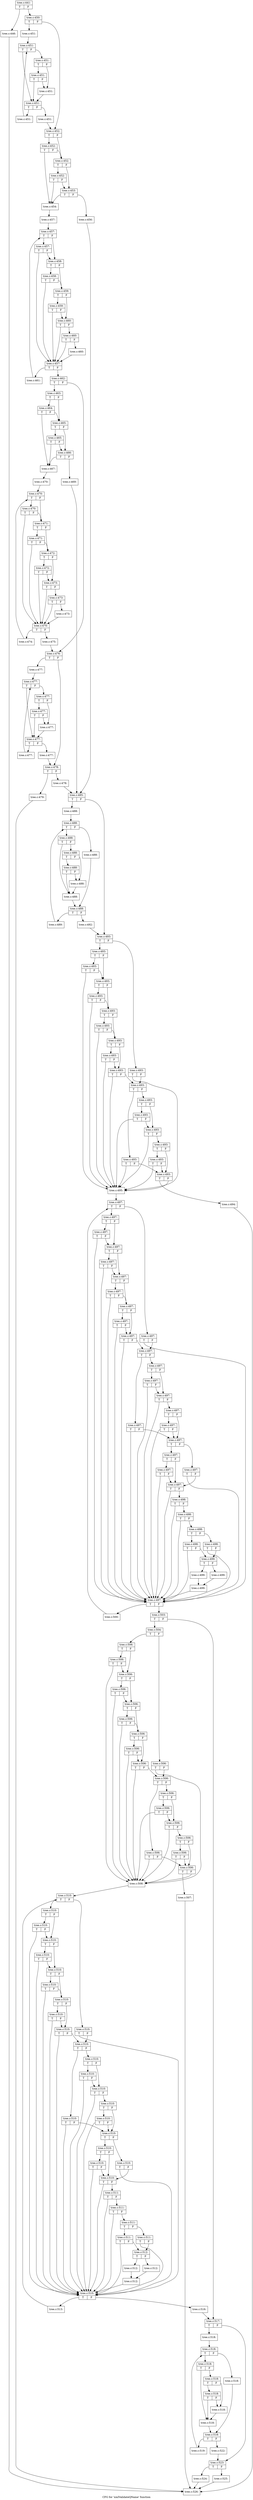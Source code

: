 digraph "CFG for 'xmlValidateQName' function" {
	label="CFG for 'xmlValidateQName' function";

	Node0x41b1930 [shape=record,label="{tree.c:441:|{<s0>T|<s1>F}}"];
	Node0x41b1930:s0 -> Node0x418f8e0;
	Node0x41b1930:s1 -> Node0x418f930;
	Node0x418f8e0 [shape=record,label="{tree.c:446:}"];
	Node0x418f8e0 -> Node0x41b1c60;
	Node0x418f930 [shape=record,label="{tree.c:450:|{<s0>T|<s1>F}}"];
	Node0x418f930:s0 -> Node0x3fb4540;
	Node0x418f930:s1 -> Node0x3fb4590;
	Node0x3fb4540 [shape=record,label="{tree.c:451:}"];
	Node0x3fb4540 -> Node0x3fb47b0;
	Node0x3fb47b0 [shape=record,label="{tree.c:451:|{<s0>T|<s1>F}}"];
	Node0x3fb47b0:s0 -> Node0x3fb4a50;
	Node0x3fb47b0:s1 -> Node0x3fb4af0;
	Node0x3fb4af0 [shape=record,label="{tree.c:451:|{<s0>T|<s1>F}}"];
	Node0x3fb4af0:s0 -> Node0x3fb4d50;
	Node0x3fb4af0:s1 -> Node0x3fb4aa0;
	Node0x3fb4d50 [shape=record,label="{tree.c:451:|{<s0>T|<s1>F}}"];
	Node0x3fb4d50:s0 -> Node0x3fb4a50;
	Node0x3fb4d50:s1 -> Node0x3fb4aa0;
	Node0x3fb4aa0 [shape=record,label="{tree.c:451:}"];
	Node0x3fb4aa0 -> Node0x3fb4a50;
	Node0x3fb4a50 [shape=record,label="{tree.c:451:|{<s0>T|<s1>F}}"];
	Node0x3fb4a50:s0 -> Node0x41eb390;
	Node0x3fb4a50:s1 -> Node0x3fb49d0;
	Node0x41eb390 [shape=record,label="{tree.c:451:}"];
	Node0x41eb390 -> Node0x3fb47b0;
	Node0x3fb49d0 [shape=record,label="{tree.c:451:}"];
	Node0x3fb49d0 -> Node0x3fb4590;
	Node0x3fb4590 [shape=record,label="{tree.c:452:|{<s0>T|<s1>F}}"];
	Node0x3fb4590:s0 -> Node0x41ebbd0;
	Node0x3fb4590:s1 -> Node0x41ebb50;
	Node0x41ebbd0 [shape=record,label="{tree.c:452:|{<s0>T|<s1>F}}"];
	Node0x41ebbd0:s0 -> Node0x41eb9e0;
	Node0x41ebbd0:s1 -> Node0x41ebb50;
	Node0x41ebb50 [shape=record,label="{tree.c:452:|{<s0>T|<s1>F}}"];
	Node0x41ebb50:s0 -> Node0x41ec290;
	Node0x41ebb50:s1 -> Node0x41ebad0;
	Node0x41ec290 [shape=record,label="{tree.c:452:|{<s0>T|<s1>F}}"];
	Node0x41ec290:s0 -> Node0x41eb9e0;
	Node0x41ec290:s1 -> Node0x41ebad0;
	Node0x41ebad0 [shape=record,label="{tree.c:453:|{<s0>T|<s1>F}}"];
	Node0x41ebad0:s0 -> Node0x41eb9e0;
	Node0x41ebad0:s1 -> Node0x41eba80;
	Node0x41eb9e0 [shape=record,label="{tree.c:454:}"];
	Node0x41eb9e0 -> Node0x41eba30;
	Node0x41eba80 [shape=record,label="{tree.c:456:}"];
	Node0x41eba80 -> Node0x41ed5f0;
	Node0x41eba30 [shape=record,label="{tree.c:457:}"];
	Node0x41eba30 -> Node0x41ed730;
	Node0x41ed730 [shape=record,label="{tree.c:457:|{<s0>T|<s1>F}}"];
	Node0x41ed730:s0 -> Node0x41edc70;
	Node0x41ed730:s1 -> Node0x41edbf0;
	Node0x41edc70 [shape=record,label="{tree.c:457:|{<s0>T|<s1>F}}"];
	Node0x41edc70:s0 -> Node0x41ed9d0;
	Node0x41edc70:s1 -> Node0x41edbf0;
	Node0x41edbf0 [shape=record,label="{tree.c:458:|{<s0>T|<s1>F}}"];
	Node0x41edbf0:s0 -> Node0x41ee230;
	Node0x41edbf0:s1 -> Node0x41edb70;
	Node0x41ee230 [shape=record,label="{tree.c:458:|{<s0>T|<s1>F}}"];
	Node0x41ee230:s0 -> Node0x41ed9d0;
	Node0x41ee230:s1 -> Node0x41edb70;
	Node0x41edb70 [shape=record,label="{tree.c:459:|{<s0>T|<s1>F}}"];
	Node0x41edb70:s0 -> Node0x41ee890;
	Node0x41edb70:s1 -> Node0x41edaf0;
	Node0x41ee890 [shape=record,label="{tree.c:459:|{<s0>T|<s1>F}}"];
	Node0x41ee890:s0 -> Node0x41ed9d0;
	Node0x41ee890:s1 -> Node0x41edaf0;
	Node0x41edaf0 [shape=record,label="{tree.c:460:|{<s0>T|<s1>F}}"];
	Node0x41edaf0:s0 -> Node0x41ed9d0;
	Node0x41edaf0:s1 -> Node0x41eda70;
	Node0x41eda70 [shape=record,label="{tree.c:460:|{<s0>T|<s1>F}}"];
	Node0x41eda70:s0 -> Node0x41ed9d0;
	Node0x41eda70:s1 -> Node0x41eda20;
	Node0x41eda20 [shape=record,label="{tree.c:460:}"];
	Node0x41eda20 -> Node0x41ed9d0;
	Node0x41ed9d0 [shape=record,label="{tree.c:457:|{<s0>T|<s1>F}}"];
	Node0x41ed9d0:s0 -> Node0x41ef4d0;
	Node0x41ed9d0:s1 -> Node0x41ed950;
	Node0x41ef4d0 [shape=record,label="{tree.c:461:}"];
	Node0x41ef4d0 -> Node0x41ed730;
	Node0x41ed950 [shape=record,label="{tree.c:462:|{<s0>T|<s1>F}}"];
	Node0x41ed950:s0 -> Node0x41efc80;
	Node0x41ed950:s1 -> Node0x41efcd0;
	Node0x41efc80 [shape=record,label="{tree.c:463:|{<s0>T|<s1>F}}"];
	Node0x41efc80:s0 -> Node0x41f04e0;
	Node0x41efc80:s1 -> Node0x41f0460;
	Node0x41f04e0 [shape=record,label="{tree.c:464:|{<s0>T|<s1>F}}"];
	Node0x41f04e0:s0 -> Node0x41f02f0;
	Node0x41f04e0:s1 -> Node0x41f0460;
	Node0x41f0460 [shape=record,label="{tree.c:465:|{<s0>T|<s1>F}}"];
	Node0x41f0460:s0 -> Node0x41f0ba0;
	Node0x41f0460:s1 -> Node0x41f03e0;
	Node0x41f0ba0 [shape=record,label="{tree.c:465:|{<s0>T|<s1>F}}"];
	Node0x41f0ba0:s0 -> Node0x41f02f0;
	Node0x41f0ba0:s1 -> Node0x41f03e0;
	Node0x41f03e0 [shape=record,label="{tree.c:466:|{<s0>T|<s1>F}}"];
	Node0x41f03e0:s0 -> Node0x41f02f0;
	Node0x41f03e0:s1 -> Node0x41f0390;
	Node0x41f02f0 [shape=record,label="{tree.c:467:}"];
	Node0x41f02f0 -> Node0x41f0340;
	Node0x41f0390 [shape=record,label="{tree.c:469:}"];
	Node0x41f0390 -> Node0x41ed5f0;
	Node0x41f0340 [shape=record,label="{tree.c:470:}"];
	Node0x41f0340 -> Node0x41f17e0;
	Node0x41f17e0 [shape=record,label="{tree.c:470:|{<s0>T|<s1>F}}"];
	Node0x41f17e0:s0 -> Node0x41f1d20;
	Node0x41f17e0:s1 -> Node0x41f1ca0;
	Node0x41f1d20 [shape=record,label="{tree.c:470:|{<s0>T|<s1>F}}"];
	Node0x41f1d20:s0 -> Node0x41f1a80;
	Node0x41f1d20:s1 -> Node0x41f1ca0;
	Node0x41f1ca0 [shape=record,label="{tree.c:471:|{<s0>T|<s1>F}}"];
	Node0x41f1ca0:s0 -> Node0x41f22e0;
	Node0x41f1ca0:s1 -> Node0x41f1c20;
	Node0x41f22e0 [shape=record,label="{tree.c:471:|{<s0>T|<s1>F}}"];
	Node0x41f22e0:s0 -> Node0x41f1a80;
	Node0x41f22e0:s1 -> Node0x41f1c20;
	Node0x41f1c20 [shape=record,label="{tree.c:472:|{<s0>T|<s1>F}}"];
	Node0x41f1c20:s0 -> Node0x41f2940;
	Node0x41f1c20:s1 -> Node0x41f1ba0;
	Node0x41f2940 [shape=record,label="{tree.c:472:|{<s0>T|<s1>F}}"];
	Node0x41f2940:s0 -> Node0x41f1a80;
	Node0x41f2940:s1 -> Node0x41f1ba0;
	Node0x41f1ba0 [shape=record,label="{tree.c:473:|{<s0>T|<s1>F}}"];
	Node0x41f1ba0:s0 -> Node0x41f1a80;
	Node0x41f1ba0:s1 -> Node0x41f1b20;
	Node0x41f1b20 [shape=record,label="{tree.c:473:|{<s0>T|<s1>F}}"];
	Node0x41f1b20:s0 -> Node0x41f1a80;
	Node0x41f1b20:s1 -> Node0x41f1ad0;
	Node0x41f1ad0 [shape=record,label="{tree.c:473:}"];
	Node0x41f1ad0 -> Node0x41f1a80;
	Node0x41f1a80 [shape=record,label="{tree.c:470:|{<s0>T|<s1>F}}"];
	Node0x41f1a80:s0 -> Node0x41f3580;
	Node0x41f1a80:s1 -> Node0x41f1a00;
	Node0x41f3580 [shape=record,label="{tree.c:474:}"];
	Node0x41f3580 -> Node0x41f17e0;
	Node0x41f1a00 [shape=record,label="{tree.c:475:}"];
	Node0x41f1a00 -> Node0x41efcd0;
	Node0x41efcd0 [shape=record,label="{tree.c:476:|{<s0>T|<s1>F}}"];
	Node0x41efcd0:s0 -> Node0x41f3db0;
	Node0x41efcd0:s1 -> Node0x41f3e00;
	Node0x41f3db0 [shape=record,label="{tree.c:477:}"];
	Node0x41f3db0 -> Node0x41f4020;
	Node0x41f4020 [shape=record,label="{tree.c:477:|{<s0>T|<s1>F}}"];
	Node0x41f4020:s0 -> Node0x41f42c0;
	Node0x41f4020:s1 -> Node0x41f4360;
	Node0x41f4360 [shape=record,label="{tree.c:477:|{<s0>T|<s1>F}}"];
	Node0x41f4360:s0 -> Node0x41f45c0;
	Node0x41f4360:s1 -> Node0x41f4310;
	Node0x41f45c0 [shape=record,label="{tree.c:477:|{<s0>T|<s1>F}}"];
	Node0x41f45c0:s0 -> Node0x41f42c0;
	Node0x41f45c0:s1 -> Node0x41f4310;
	Node0x41f4310 [shape=record,label="{tree.c:477:}"];
	Node0x41f4310 -> Node0x41f42c0;
	Node0x41f42c0 [shape=record,label="{tree.c:477:|{<s0>T|<s1>F}}"];
	Node0x41f42c0:s0 -> Node0x41f49f0;
	Node0x41f42c0:s1 -> Node0x41f4240;
	Node0x41f49f0 [shape=record,label="{tree.c:477:}"];
	Node0x41f49f0 -> Node0x41f4020;
	Node0x41f4240 [shape=record,label="{tree.c:477:}"];
	Node0x41f4240 -> Node0x41f3e00;
	Node0x41f3e00 [shape=record,label="{tree.c:478:|{<s0>T|<s1>F}}"];
	Node0x41f3e00:s0 -> Node0x41ae610;
	Node0x41f3e00:s1 -> Node0x41ae660;
	Node0x41ae610 [shape=record,label="{tree.c:479:}"];
	Node0x41ae610 -> Node0x41b1c60;
	Node0x41ae660 [shape=record,label="{tree.c:478:}"];
	Node0x41ae660 -> Node0x41ed5f0;
	Node0x41ed5f0 [shape=record,label="{tree.c:485:|{<s0>T|<s1>F}}"];
	Node0x41ed5f0:s0 -> Node0x41f5bc0;
	Node0x41ed5f0:s1 -> Node0x41f5c10;
	Node0x41f5bc0 [shape=record,label="{tree.c:488:}"];
	Node0x41f5bc0 -> Node0x41f5ea0;
	Node0x41f5ea0 [shape=record,label="{tree.c:488:|{<s0>T|<s1>F}}"];
	Node0x41f5ea0:s0 -> Node0x41f6140;
	Node0x41f5ea0:s1 -> Node0x41f6190;
	Node0x41f6140 [shape=record,label="{tree.c:488:|{<s0>T|<s1>F}}"];
	Node0x41f6140:s0 -> Node0x41f6380;
	Node0x41f6140:s1 -> Node0x41f6420;
	Node0x41f6420 [shape=record,label="{tree.c:488:|{<s0>T|<s1>F}}"];
	Node0x41f6420:s0 -> Node0x41f6560;
	Node0x41f6420:s1 -> Node0x41f63d0;
	Node0x41f6560 [shape=record,label="{tree.c:488:|{<s0>T|<s1>F}}"];
	Node0x41f6560:s0 -> Node0x41f6380;
	Node0x41f6560:s1 -> Node0x41f63d0;
	Node0x41f63d0 [shape=record,label="{tree.c:488:}"];
	Node0x41f63d0 -> Node0x41f6380;
	Node0x41f6380 [shape=record,label="{tree.c:488:}"];
	Node0x41f6380 -> Node0x41f61e0;
	Node0x41f6190 [shape=record,label="{tree.c:488:}"];
	Node0x41f6190 -> Node0x41f61e0;
	Node0x41f61e0 [shape=record,label="{tree.c:488:|{<s0>T|<s1>F}}"];
	Node0x41f61e0:s0 -> Node0x41f6c90;
	Node0x41f61e0:s1 -> Node0x41f60c0;
	Node0x41f6c90 [shape=record,label="{tree.c:489:}"];
	Node0x41f6c90 -> Node0x41f5ea0;
	Node0x41f60c0 [shape=record,label="{tree.c:492:}"];
	Node0x41f60c0 -> Node0x41f5c10;
	Node0x41f5c10 [shape=record,label="{tree.c:493:|{<s0>T|<s1>F}}"];
	Node0x41f5c10:s0 -> Node0x41f7660;
	Node0x41f5c10:s1 -> Node0x41f76b0;
	Node0x41f7660 [shape=record,label="{tree.c:493:|{<s0>T|<s1>F}}"];
	Node0x41f7660:s0 -> Node0x41f7a10;
	Node0x41f7660:s1 -> Node0x41f79c0;
	Node0x41f7a10 [shape=record,label="{tree.c:493:|{<s0>T|<s1>F}}"];
	Node0x41f7a10:s0 -> Node0x41f7510;
	Node0x41f7a10:s1 -> Node0x41f79c0;
	Node0x41f79c0 [shape=record,label="{tree.c:493:|{<s0>T|<s1>F}}"];
	Node0x41f79c0:s0 -> Node0x41f7d40;
	Node0x41f79c0:s1 -> Node0x41f7970;
	Node0x41f7d40 [shape=record,label="{tree.c:493:|{<s0>T|<s1>F}}"];
	Node0x41f7d40:s0 -> Node0x41f7510;
	Node0x41f7d40:s1 -> Node0x41f7970;
	Node0x41f7970 [shape=record,label="{tree.c:493:|{<s0>T|<s1>F}}"];
	Node0x41f7970:s0 -> Node0x41f8070;
	Node0x41f7970:s1 -> Node0x41f7920;
	Node0x41f8070 [shape=record,label="{tree.c:493:|{<s0>T|<s1>F}}"];
	Node0x41f8070:s0 -> Node0x41f7510;
	Node0x41f8070:s1 -> Node0x41f7920;
	Node0x41f7920 [shape=record,label="{tree.c:493:|{<s0>T|<s1>F}}"];
	Node0x41f7920:s0 -> Node0x41f83a0;
	Node0x41f7920:s1 -> Node0x41f78d0;
	Node0x41f83a0 [shape=record,label="{tree.c:493:|{<s0>T|<s1>F}}"];
	Node0x41f83a0:s0 -> Node0x41f7510;
	Node0x41f83a0:s1 -> Node0x41f78d0;
	Node0x41f78d0 [shape=record,label="{tree.c:493:|{<s0>T|<s1>F}}"];
	Node0x41f78d0:s0 -> Node0x41f7510;
	Node0x41f78d0:s1 -> Node0x41f75e0;
	Node0x41f76b0 [shape=record,label="{tree.c:493:|{<s0>T|<s1>F}}"];
	Node0x41f76b0:s0 -> Node0x41f7510;
	Node0x41f76b0:s1 -> Node0x41f75e0;
	Node0x41f75e0 [shape=record,label="{tree.c:493:|{<s0>T|<s1>F}}"];
	Node0x41f75e0:s0 -> Node0x41f89f0;
	Node0x41f75e0:s1 -> Node0x41f8a40;
	Node0x41f89f0 [shape=record,label="{tree.c:493:|{<s0>T|<s1>F}}"];
	Node0x41f89f0:s0 -> Node0x41f7510;
	Node0x41f89f0:s1 -> Node0x41f7560;
	Node0x41f8a40 [shape=record,label="{tree.c:493:|{<s0>T|<s1>F}}"];
	Node0x41f8a40:s0 -> Node0x41f8d90;
	Node0x41f8a40:s1 -> Node0x41f8d40;
	Node0x41f8d90 [shape=record,label="{tree.c:493:|{<s0>T|<s1>F}}"];
	Node0x41f8d90:s0 -> Node0x41f7510;
	Node0x41f8d90:s1 -> Node0x41f8d40;
	Node0x41f8d40 [shape=record,label="{tree.c:493:|{<s0>T|<s1>F}}"];
	Node0x41f8d40:s0 -> Node0x41f7510;
	Node0x41f8d40:s1 -> Node0x41f8cf0;
	Node0x41f8cf0 [shape=record,label="{tree.c:493:|{<s0>T|<s1>F}}"];
	Node0x41f8cf0:s0 -> Node0x41f9230;
	Node0x41f8cf0:s1 -> Node0x41f7560;
	Node0x41f9230 [shape=record,label="{tree.c:493:|{<s0>T|<s1>F}}"];
	Node0x41f9230:s0 -> Node0x41f7510;
	Node0x41f9230:s1 -> Node0x41f7560;
	Node0x41f7560 [shape=record,label="{tree.c:493:|{<s0>T|<s1>F}}"];
	Node0x41f7560:s0 -> Node0x41f74c0;
	Node0x41f7560:s1 -> Node0x41f7510;
	Node0x41f74c0 [shape=record,label="{tree.c:494:}"];
	Node0x41f74c0 -> Node0x41b1c60;
	Node0x41f7510 [shape=record,label="{tree.c:495:}"];
	Node0x41f7510 -> Node0x41b3660;
	Node0x41b3660 [shape=record,label="{tree.c:497:|{<s0>T|<s1>F}}"];
	Node0x41b3660:s0 -> Node0x41b3ca0;
	Node0x41b3660:s1 -> Node0x41b3cf0;
	Node0x41b3ca0 [shape=record,label="{tree.c:497:|{<s0>T|<s1>F}}"];
	Node0x41b3ca0:s0 -> Node0x41b3fd0;
	Node0x41b3ca0:s1 -> Node0x41b3f80;
	Node0x41b3fd0 [shape=record,label="{tree.c:497:|{<s0>T|<s1>F}}"];
	Node0x41b3fd0:s0 -> Node0x41b3900;
	Node0x41b3fd0:s1 -> Node0x41b3f80;
	Node0x41b3f80 [shape=record,label="{tree.c:497:|{<s0>T|<s1>F}}"];
	Node0x41b3f80:s0 -> Node0x41b4280;
	Node0x41b3f80:s1 -> Node0x41b3f30;
	Node0x41b4280 [shape=record,label="{tree.c:497:|{<s0>T|<s1>F}}"];
	Node0x41b4280:s0 -> Node0x41b3900;
	Node0x41b4280:s1 -> Node0x41b3f30;
	Node0x41b3f30 [shape=record,label="{tree.c:497:|{<s0>T|<s1>F}}"];
	Node0x41b3f30:s0 -> Node0x41b45b0;
	Node0x41b3f30:s1 -> Node0x41b3ee0;
	Node0x41b45b0 [shape=record,label="{tree.c:497:|{<s0>T|<s1>F}}"];
	Node0x41b45b0:s0 -> Node0x41b3900;
	Node0x41b45b0:s1 -> Node0x41b3ee0;
	Node0x41b3ee0 [shape=record,label="{tree.c:497:|{<s0>T|<s1>F}}"];
	Node0x41b3ee0:s0 -> Node0x41b48e0;
	Node0x41b3ee0:s1 -> Node0x41b3e90;
	Node0x41b48e0 [shape=record,label="{tree.c:497:|{<s0>T|<s1>F}}"];
	Node0x41b48e0:s0 -> Node0x41b3900;
	Node0x41b48e0:s1 -> Node0x41b3e90;
	Node0x41b3e90 [shape=record,label="{tree.c:497:|{<s0>T|<s1>F}}"];
	Node0x41b3e90:s0 -> Node0x41b3900;
	Node0x41b3e90:s1 -> Node0x41b3c20;
	Node0x41b3cf0 [shape=record,label="{tree.c:497:|{<s0>T|<s1>F}}"];
	Node0x41b3cf0:s0 -> Node0x41b3900;
	Node0x41b3cf0:s1 -> Node0x41b3c20;
	Node0x41b3c20 [shape=record,label="{tree.c:497:|{<s0>T|<s1>F}}"];
	Node0x41b3c20:s0 -> Node0x41b4f30;
	Node0x41b3c20:s1 -> Node0x41b4f80;
	Node0x41b4f30 [shape=record,label="{tree.c:497:|{<s0>T|<s1>F}}"];
	Node0x41b4f30:s0 -> Node0x41b3900;
	Node0x41b4f30:s1 -> Node0x41b3ba0;
	Node0x41b4f80 [shape=record,label="{tree.c:497:|{<s0>T|<s1>F}}"];
	Node0x41b4f80:s0 -> Node0x41fda70;
	Node0x41b4f80:s1 -> Node0x41fda20;
	Node0x41fda70 [shape=record,label="{tree.c:497:|{<s0>T|<s1>F}}"];
	Node0x41fda70:s0 -> Node0x41b3900;
	Node0x41fda70:s1 -> Node0x41fda20;
	Node0x41fda20 [shape=record,label="{tree.c:497:|{<s0>T|<s1>F}}"];
	Node0x41fda20:s0 -> Node0x41b3900;
	Node0x41fda20:s1 -> Node0x41fd9d0;
	Node0x41fd9d0 [shape=record,label="{tree.c:497:|{<s0>T|<s1>F}}"];
	Node0x41fd9d0:s0 -> Node0x41fdf70;
	Node0x41fd9d0:s1 -> Node0x41b3ba0;
	Node0x41fdf70 [shape=record,label="{tree.c:497:|{<s0>T|<s1>F}}"];
	Node0x41fdf70:s0 -> Node0x41b3900;
	Node0x41fdf70:s1 -> Node0x41b3ba0;
	Node0x41b3ba0 [shape=record,label="{tree.c:497:|{<s0>T|<s1>F}}"];
	Node0x41b3ba0:s0 -> Node0x41fe2a0;
	Node0x41b3ba0:s1 -> Node0x41fe2f0;
	Node0x41fe2a0 [shape=record,label="{tree.c:497:|{<s0>T|<s1>F}}"];
	Node0x41fe2a0:s0 -> Node0x41fe4e0;
	Node0x41fe2a0:s1 -> Node0x41b3b20;
	Node0x41fe4e0 [shape=record,label="{tree.c:497:|{<s0>T|<s1>F}}"];
	Node0x41fe4e0:s0 -> Node0x41b3900;
	Node0x41fe4e0:s1 -> Node0x41b3b20;
	Node0x41fe2f0 [shape=record,label="{tree.c:497:|{<s0>T|<s1>F}}"];
	Node0x41fe2f0:s0 -> Node0x41b3900;
	Node0x41fe2f0:s1 -> Node0x41b3b20;
	Node0x41b3b20 [shape=record,label="{tree.c:497:|{<s0>T|<s1>F}}"];
	Node0x41b3b20:s0 -> Node0x41b3900;
	Node0x41b3b20:s1 -> Node0x41b3aa0;
	Node0x41b3aa0 [shape=record,label="{tree.c:498:|{<s0>T|<s1>F}}"];
	Node0x41b3aa0:s0 -> Node0x41b3900;
	Node0x41b3aa0:s1 -> Node0x41b3a20;
	Node0x41b3a20 [shape=record,label="{tree.c:498:|{<s0>T|<s1>F}}"];
	Node0x41b3a20:s0 -> Node0x41b3900;
	Node0x41b3a20:s1 -> Node0x41b39a0;
	Node0x41b39a0 [shape=record,label="{tree.c:498:|{<s0>T|<s1>F}}"];
	Node0x41b39a0:s0 -> Node0x41ff020;
	Node0x41b39a0:s1 -> Node0x41ff070;
	Node0x41ff020 [shape=record,label="{tree.c:498:|{<s0>T|<s1>F}}"];
	Node0x41ff020:s0 -> Node0x41b3900;
	Node0x41ff020:s1 -> Node0x41b3950;
	Node0x41ff070 [shape=record,label="{tree.c:498:|{<s0>T|<s1>F}}"];
	Node0x41ff070:s0 -> Node0x41b3900;
	Node0x41ff070:s1 -> Node0x41b3950;
	Node0x41b3950 [shape=record,label="{tree.c:499:|{<s0>T|<s1>F}}"];
	Node0x41b3950:s0 -> Node0x41ff500;
	Node0x41b3950:s1 -> Node0x41ff7f0;
	Node0x41ff500 [shape=record,label="{tree.c:499:}"];
	Node0x41ff500 -> Node0x41ff840;
	Node0x41ff7f0 [shape=record,label="{tree.c:499:}"];
	Node0x41ff7f0 -> Node0x41ff840;
	Node0x41ff840 [shape=record,label="{tree.c:499:}"];
	Node0x41ff840 -> Node0x41b3900;
	Node0x41b3900 [shape=record,label="{tree.c:497:|{<s0>T|<s1>F}}"];
	Node0x41b3900:s0 -> Node0x41ffef0;
	Node0x41b3900:s1 -> Node0x41b3880;
	Node0x41ffef0 [shape=record,label="{tree.c:500:}"];
	Node0x41ffef0 -> Node0x41b3660;
	Node0x41b3880 [shape=record,label="{tree.c:503:|{<s0>T|<s1>F}}"];
	Node0x41b3880:s0 -> Node0x4200600;
	Node0x41b3880:s1 -> Node0x4200650;
	Node0x4200600 [shape=record,label="{tree.c:504:|{<s0>T|<s1>F}}"];
	Node0x4200600:s0 -> Node0x4201040;
	Node0x4200600:s1 -> Node0x4201090;
	Node0x4201040 [shape=record,label="{tree.c:506:|{<s0>T|<s1>F}}"];
	Node0x4201040:s0 -> Node0x42013f0;
	Node0x4201040:s1 -> Node0x42013a0;
	Node0x42013f0 [shape=record,label="{tree.c:506:|{<s0>T|<s1>F}}"];
	Node0x42013f0:s0 -> Node0x4200ef0;
	Node0x42013f0:s1 -> Node0x42013a0;
	Node0x42013a0 [shape=record,label="{tree.c:506:|{<s0>T|<s1>F}}"];
	Node0x42013a0:s0 -> Node0x4201720;
	Node0x42013a0:s1 -> Node0x4201350;
	Node0x4201720 [shape=record,label="{tree.c:506:|{<s0>T|<s1>F}}"];
	Node0x4201720:s0 -> Node0x4200ef0;
	Node0x4201720:s1 -> Node0x4201350;
	Node0x4201350 [shape=record,label="{tree.c:506:|{<s0>T|<s1>F}}"];
	Node0x4201350:s0 -> Node0x4201a50;
	Node0x4201350:s1 -> Node0x4201300;
	Node0x4201a50 [shape=record,label="{tree.c:506:|{<s0>T|<s1>F}}"];
	Node0x4201a50:s0 -> Node0x4200ef0;
	Node0x4201a50:s1 -> Node0x4201300;
	Node0x4201300 [shape=record,label="{tree.c:506:|{<s0>T|<s1>F}}"];
	Node0x4201300:s0 -> Node0x4201d80;
	Node0x4201300:s1 -> Node0x42012b0;
	Node0x4201d80 [shape=record,label="{tree.c:506:|{<s0>T|<s1>F}}"];
	Node0x4201d80:s0 -> Node0x4200ef0;
	Node0x4201d80:s1 -> Node0x42012b0;
	Node0x42012b0 [shape=record,label="{tree.c:506:|{<s0>T|<s1>F}}"];
	Node0x42012b0:s0 -> Node0x4200ef0;
	Node0x42012b0:s1 -> Node0x4200fc0;
	Node0x4201090 [shape=record,label="{tree.c:506:|{<s0>T|<s1>F}}"];
	Node0x4201090:s0 -> Node0x4200ef0;
	Node0x4201090:s1 -> Node0x4200fc0;
	Node0x4200fc0 [shape=record,label="{tree.c:506:|{<s0>T|<s1>F}}"];
	Node0x4200fc0:s0 -> Node0x42023d0;
	Node0x4200fc0:s1 -> Node0x4202420;
	Node0x42023d0 [shape=record,label="{tree.c:506:|{<s0>T|<s1>F}}"];
	Node0x42023d0:s0 -> Node0x4200ef0;
	Node0x42023d0:s1 -> Node0x4200f40;
	Node0x4202420 [shape=record,label="{tree.c:506:|{<s0>T|<s1>F}}"];
	Node0x4202420:s0 -> Node0x4202770;
	Node0x4202420:s1 -> Node0x4202720;
	Node0x4202770 [shape=record,label="{tree.c:506:|{<s0>T|<s1>F}}"];
	Node0x4202770:s0 -> Node0x4200ef0;
	Node0x4202770:s1 -> Node0x4202720;
	Node0x4202720 [shape=record,label="{tree.c:506:|{<s0>T|<s1>F}}"];
	Node0x4202720:s0 -> Node0x4200ef0;
	Node0x4202720:s1 -> Node0x42026d0;
	Node0x42026d0 [shape=record,label="{tree.c:506:|{<s0>T|<s1>F}}"];
	Node0x42026d0:s0 -> Node0x4202c10;
	Node0x42026d0:s1 -> Node0x4200f40;
	Node0x4202c10 [shape=record,label="{tree.c:506:|{<s0>T|<s1>F}}"];
	Node0x4202c10:s0 -> Node0x4200ef0;
	Node0x4202c10:s1 -> Node0x4200f40;
	Node0x4200f40 [shape=record,label="{tree.c:506:|{<s0>T|<s1>F}}"];
	Node0x4200f40:s0 -> Node0x4200ea0;
	Node0x4200f40:s1 -> Node0x4200ef0;
	Node0x4200ea0 [shape=record,label="{tree.c:507:}"];
	Node0x4200ea0 -> Node0x41b1c60;
	Node0x4200ef0 [shape=record,label="{tree.c:508:}"];
	Node0x4200ef0 -> Node0x42037d0;
	Node0x42037d0 [shape=record,label="{tree.c:510:|{<s0>T|<s1>F}}"];
	Node0x42037d0:s0 -> Node0x4203e10;
	Node0x42037d0:s1 -> Node0x4203e60;
	Node0x4203e10 [shape=record,label="{tree.c:510:|{<s0>T|<s1>F}}"];
	Node0x4203e10:s0 -> Node0x4204140;
	Node0x4203e10:s1 -> Node0x42040f0;
	Node0x4204140 [shape=record,label="{tree.c:510:|{<s0>T|<s1>F}}"];
	Node0x4204140:s0 -> Node0x4203a70;
	Node0x4204140:s1 -> Node0x42040f0;
	Node0x42040f0 [shape=record,label="{tree.c:510:|{<s0>T|<s1>F}}"];
	Node0x42040f0:s0 -> Node0x42043f0;
	Node0x42040f0:s1 -> Node0x42040a0;
	Node0x42043f0 [shape=record,label="{tree.c:510:|{<s0>T|<s1>F}}"];
	Node0x42043f0:s0 -> Node0x4203a70;
	Node0x42043f0:s1 -> Node0x42040a0;
	Node0x42040a0 [shape=record,label="{tree.c:510:|{<s0>T|<s1>F}}"];
	Node0x42040a0:s0 -> Node0x4204720;
	Node0x42040a0:s1 -> Node0x4204050;
	Node0x4204720 [shape=record,label="{tree.c:510:|{<s0>T|<s1>F}}"];
	Node0x4204720:s0 -> Node0x4203a70;
	Node0x4204720:s1 -> Node0x4204050;
	Node0x4204050 [shape=record,label="{tree.c:510:|{<s0>T|<s1>F}}"];
	Node0x4204050:s0 -> Node0x4204a50;
	Node0x4204050:s1 -> Node0x4204000;
	Node0x4204a50 [shape=record,label="{tree.c:510:|{<s0>T|<s1>F}}"];
	Node0x4204a50:s0 -> Node0x4203a70;
	Node0x4204a50:s1 -> Node0x4204000;
	Node0x4204000 [shape=record,label="{tree.c:510:|{<s0>T|<s1>F}}"];
	Node0x4204000:s0 -> Node0x4203a70;
	Node0x4204000:s1 -> Node0x4203d90;
	Node0x4203e60 [shape=record,label="{tree.c:510:|{<s0>T|<s1>F}}"];
	Node0x4203e60:s0 -> Node0x4203a70;
	Node0x4203e60:s1 -> Node0x4203d90;
	Node0x4203d90 [shape=record,label="{tree.c:510:|{<s0>T|<s1>F}}"];
	Node0x4203d90:s0 -> Node0x42050a0;
	Node0x4203d90:s1 -> Node0x42050f0;
	Node0x42050a0 [shape=record,label="{tree.c:510:|{<s0>T|<s1>F}}"];
	Node0x42050a0:s0 -> Node0x4203a70;
	Node0x42050a0:s1 -> Node0x4203d10;
	Node0x42050f0 [shape=record,label="{tree.c:510:|{<s0>T|<s1>F}}"];
	Node0x42050f0:s0 -> Node0x4205440;
	Node0x42050f0:s1 -> Node0x42053f0;
	Node0x4205440 [shape=record,label="{tree.c:510:|{<s0>T|<s1>F}}"];
	Node0x4205440:s0 -> Node0x4203a70;
	Node0x4205440:s1 -> Node0x42053f0;
	Node0x42053f0 [shape=record,label="{tree.c:510:|{<s0>T|<s1>F}}"];
	Node0x42053f0:s0 -> Node0x4203a70;
	Node0x42053f0:s1 -> Node0x42053a0;
	Node0x42053a0 [shape=record,label="{tree.c:510:|{<s0>T|<s1>F}}"];
	Node0x42053a0:s0 -> Node0x42058e0;
	Node0x42053a0:s1 -> Node0x4203d10;
	Node0x42058e0 [shape=record,label="{tree.c:510:|{<s0>T|<s1>F}}"];
	Node0x42058e0:s0 -> Node0x4203a70;
	Node0x42058e0:s1 -> Node0x4203d10;
	Node0x4203d10 [shape=record,label="{tree.c:510:|{<s0>T|<s1>F}}"];
	Node0x4203d10:s0 -> Node0x4205c10;
	Node0x4203d10:s1 -> Node0x4205c60;
	Node0x4205c10 [shape=record,label="{tree.c:510:|{<s0>T|<s1>F}}"];
	Node0x4205c10:s0 -> Node0x4205e50;
	Node0x4205c10:s1 -> Node0x4203c90;
	Node0x4205e50 [shape=record,label="{tree.c:510:|{<s0>T|<s1>F}}"];
	Node0x4205e50:s0 -> Node0x4203a70;
	Node0x4205e50:s1 -> Node0x4203c90;
	Node0x4205c60 [shape=record,label="{tree.c:510:|{<s0>T|<s1>F}}"];
	Node0x4205c60:s0 -> Node0x4203a70;
	Node0x4205c60:s1 -> Node0x4203c90;
	Node0x4203c90 [shape=record,label="{tree.c:510:|{<s0>T|<s1>F}}"];
	Node0x4203c90:s0 -> Node0x4203a70;
	Node0x4203c90:s1 -> Node0x4203c10;
	Node0x4203c10 [shape=record,label="{tree.c:511:|{<s0>T|<s1>F}}"];
	Node0x4203c10:s0 -> Node0x4203a70;
	Node0x4203c10:s1 -> Node0x4203b90;
	Node0x4203b90 [shape=record,label="{tree.c:511:|{<s0>T|<s1>F}}"];
	Node0x4203b90:s0 -> Node0x4203a70;
	Node0x4203b90:s1 -> Node0x4203b10;
	Node0x4203b10 [shape=record,label="{tree.c:511:|{<s0>T|<s1>F}}"];
	Node0x4203b10:s0 -> Node0x4206990;
	Node0x4203b10:s1 -> Node0x42069e0;
	Node0x4206990 [shape=record,label="{tree.c:511:|{<s0>T|<s1>F}}"];
	Node0x4206990:s0 -> Node0x4203a70;
	Node0x4206990:s1 -> Node0x4203ac0;
	Node0x42069e0 [shape=record,label="{tree.c:511:|{<s0>T|<s1>F}}"];
	Node0x42069e0:s0 -> Node0x4203a70;
	Node0x42069e0:s1 -> Node0x4203ac0;
	Node0x4203ac0 [shape=record,label="{tree.c:512:|{<s0>T|<s1>F}}"];
	Node0x4203ac0:s0 -> Node0x4206e70;
	Node0x4203ac0:s1 -> Node0x4207160;
	Node0x4206e70 [shape=record,label="{tree.c:512:}"];
	Node0x4206e70 -> Node0x42071b0;
	Node0x4207160 [shape=record,label="{tree.c:512:}"];
	Node0x4207160 -> Node0x42071b0;
	Node0x42071b0 [shape=record,label="{tree.c:512:}"];
	Node0x42071b0 -> Node0x4203a70;
	Node0x4203a70 [shape=record,label="{tree.c:510:|{<s0>T|<s1>F}}"];
	Node0x4203a70:s0 -> Node0x4207860;
	Node0x4203a70:s1 -> Node0x42039f0;
	Node0x4207860 [shape=record,label="{tree.c:513:}"];
	Node0x4207860 -> Node0x42037d0;
	Node0x42039f0 [shape=record,label="{tree.c:516:}"];
	Node0x42039f0 -> Node0x4200650;
	Node0x4200650 [shape=record,label="{tree.c:517:|{<s0>T|<s1>F}}"];
	Node0x4200650:s0 -> Node0x4208060;
	Node0x4200650:s1 -> Node0x42080b0;
	Node0x4208060 [shape=record,label="{tree.c:518:}"];
	Node0x4208060 -> Node0x4208340;
	Node0x4208340 [shape=record,label="{tree.c:518:|{<s0>T|<s1>F}}"];
	Node0x4208340:s0 -> Node0x42085e0;
	Node0x4208340:s1 -> Node0x4208630;
	Node0x42085e0 [shape=record,label="{tree.c:518:|{<s0>T|<s1>F}}"];
	Node0x42085e0:s0 -> Node0x4208820;
	Node0x42085e0:s1 -> Node0x42088c0;
	Node0x42088c0 [shape=record,label="{tree.c:518:|{<s0>T|<s1>F}}"];
	Node0x42088c0:s0 -> Node0x4208a00;
	Node0x42088c0:s1 -> Node0x4208870;
	Node0x4208a00 [shape=record,label="{tree.c:518:|{<s0>T|<s1>F}}"];
	Node0x4208a00:s0 -> Node0x4208820;
	Node0x4208a00:s1 -> Node0x4208870;
	Node0x4208870 [shape=record,label="{tree.c:518:}"];
	Node0x4208870 -> Node0x4208820;
	Node0x4208820 [shape=record,label="{tree.c:518:}"];
	Node0x4208820 -> Node0x4208680;
	Node0x4208630 [shape=record,label="{tree.c:518:}"];
	Node0x4208630 -> Node0x4208680;
	Node0x4208680 [shape=record,label="{tree.c:518:|{<s0>T|<s1>F}}"];
	Node0x4208680:s0 -> Node0x42090c0;
	Node0x4208680:s1 -> Node0x4208560;
	Node0x42090c0 [shape=record,label="{tree.c:519:}"];
	Node0x42090c0 -> Node0x4208340;
	Node0x4208560 [shape=record,label="{tree.c:522:}"];
	Node0x4208560 -> Node0x42080b0;
	Node0x42080b0 [shape=record,label="{tree.c:523:|{<s0>T|<s1>F}}"];
	Node0x42080b0:s0 -> Node0x42098f0;
	Node0x42080b0:s1 -> Node0x4209940;
	Node0x42098f0 [shape=record,label="{tree.c:524:}"];
	Node0x42098f0 -> Node0x41b1c60;
	Node0x4209940 [shape=record,label="{tree.c:525:}"];
	Node0x4209940 -> Node0x41b1c60;
	Node0x41b1c60 [shape=record,label="{tree.c:526:}"];
}
